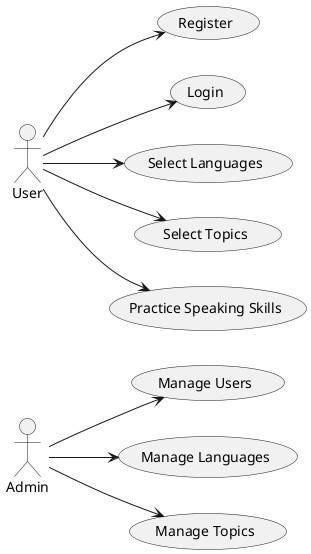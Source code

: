 @startuml

left to right direction

actor Admin
actor User

usecase "Register" as UC4
usecase "Login" as UC5
usecase "Select Languages" as UC6
usecase "Select Topics" as UC7
usecase "Practice Speaking Skills" as UC8

usecase "Manage Users" as UC1
usecase "Manage Languages" as UC2
usecase "Manage Topics" as UC3


User --> UC4
User --> UC5
User --> UC6
User --> UC7
User --> UC8

Admin --> UC1
Admin --> UC2
Admin --> UC3

@enduml